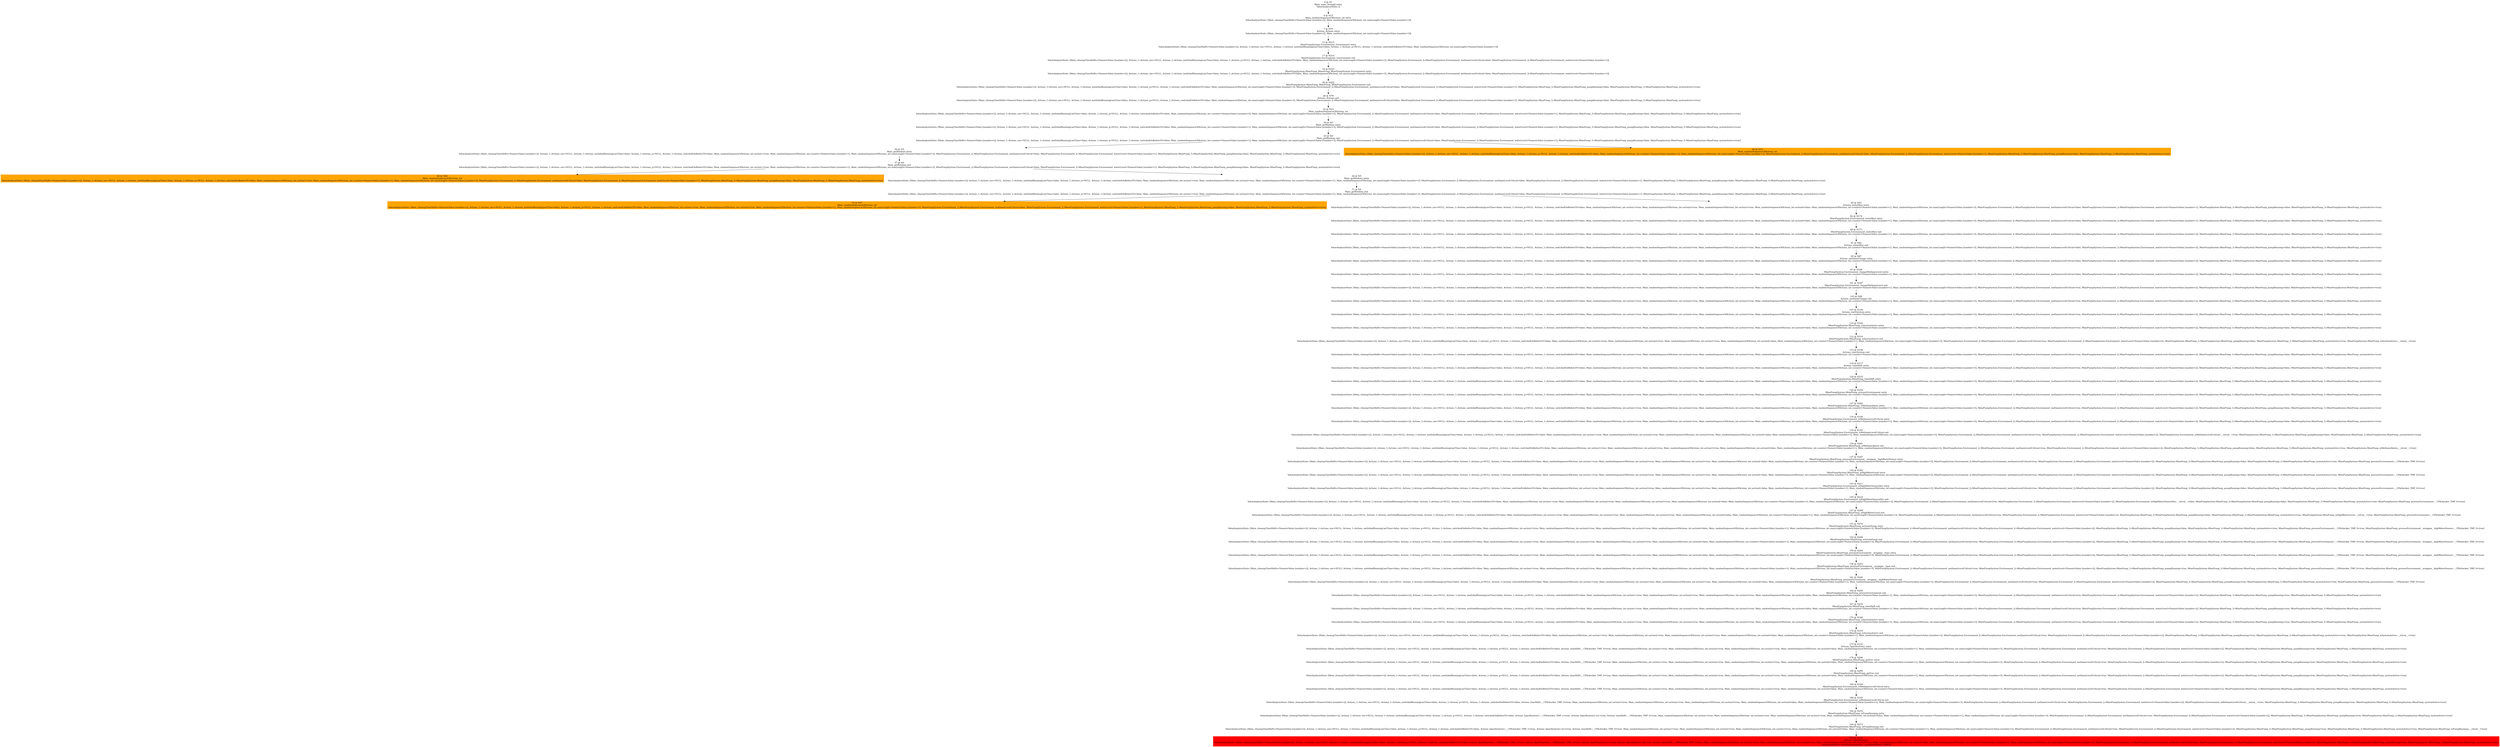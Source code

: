 digraph ARG {
node [style="filled" shape="box" color="white"]
0 [label="0 @ N1\nMain_main_String[] entry\nValueAnalysisState: []\n" id="0"]
4 [label="4 @ N15\nMain_randomSequenceOfActions_int entry\nValueAnalysisState: [Main_cleanupTimeShifts=NumericValue [number=2], Main_randomSequenceOfActions_int::maxLength=NumericValue [number=3]]\n" id="4"]
7 [label="7 @ N79\nActions_Actions entry\nValueAnalysisState: [Main_cleanupTimeShifts=NumericValue [number=2], Main_randomSequenceOfActions_int::maxLength=NumericValue [number=3]]\n" id="7"]
13 [label="13 @ N215\nMinePumpSystem.Environment_Environment entry\nValueAnalysisState: [Main_cleanupTimeShifts=NumericValue [number=2], Actions_1::Actions_env=NULL, Actions_1::Actions_methAndRunningLastTime=false, Actions_1::Actions_p=NULL, Actions_1::Actions_switchedOnBeforeTS=false, Main_randomSequenceOfActions_int::maxLength=NumericValue [number=3]]\n" id="13"]
17 [label="17 @ N214\nMinePumpSystem.Environment_Environment exit\nValueAnalysisState: [Main_cleanupTimeShifts=NumericValue [number=2], Actions_1::Actions_env=NULL, Actions_1::Actions_methAndRunningLastTime=false, Actions_1::Actions_p=NULL, Actions_1::Actions_switchedOnBeforeTS=false, Main_randomSequenceOfActions_int::maxLength=NumericValue [number=3], MinePumpSystem.Environment_2::MinePumpSystem.Environment_methaneLevelCritical=false, MinePumpSystem.Environment_2::MinePumpSystem.Environment_waterLevel=NumericValue [number=1]]\n" id="17"]
19 [label="19 @ N223\nMinePumpSystem.MinePump_MinePump_MinePumpSystem.Environment entry\nValueAnalysisState: [Main_cleanupTimeShifts=NumericValue [number=2], Actions_1::Actions_env=NULL, Actions_1::Actions_methAndRunningLastTime=false, Actions_1::Actions_p=NULL, Actions_1::Actions_switchedOnBeforeTS=false, Main_randomSequenceOfActions_int::maxLength=NumericValue [number=3], MinePumpSystem.Environment_2::MinePumpSystem.Environment_methaneLevelCritical=false, MinePumpSystem.Environment_2::MinePumpSystem.Environment_waterLevel=NumericValue [number=1]]\n" id="19"]
26 [label="26 @ N222\nMinePumpSystem.MinePump_MinePump_MinePumpSystem.Environment exit\nValueAnalysisState: [Main_cleanupTimeShifts=NumericValue [number=2], Actions_1::Actions_env=NULL, Actions_1::Actions_methAndRunningLastTime=false, Actions_1::Actions_p=NULL, Actions_1::Actions_switchedOnBeforeTS=false, Main_randomSequenceOfActions_int::maxLength=NumericValue [number=3], MinePumpSystem.Environment_2::MinePumpSystem.Environment_methaneLevelCritical=false, MinePumpSystem.Environment_2::MinePumpSystem.Environment_waterLevel=NumericValue [number=1], MinePumpSystem.MinePump_3::MinePumpSystem.MinePump_pumpRunning=false, MinePumpSystem.MinePump_3::MinePumpSystem.MinePump_systemActive=true]\n" id="26"]
28 [label="28 @ N78\nActions_Actions exit\nValueAnalysisState: [Main_cleanupTimeShifts=NumericValue [number=2], Actions_1::Actions_env=NULL, Actions_1::Actions_methAndRunningLastTime=false, Actions_1::Actions_p=NULL, Actions_1::Actions_switchedOnBeforeTS=false, Main_randomSequenceOfActions_int::maxLength=NumericValue [number=3], MinePumpSystem.Environment_2::MinePumpSystem.Environment_methaneLevelCritical=false, MinePumpSystem.Environment_2::MinePumpSystem.Environment_waterLevel=NumericValue [number=1], MinePumpSystem.MinePump_3::MinePumpSystem.MinePump_pumpRunning=false, MinePumpSystem.MinePump_3::MinePumpSystem.MinePump_systemActive=true]\n" id="28"]
32 [label="32 @ N23\nMain_randomSequenceOfActions_int\nValueAnalysisState: [Main_cleanupTimeShifts=NumericValue [number=2], Actions_1::Actions_env=NULL, Actions_1::Actions_methAndRunningLastTime=false, Actions_1::Actions_p=NULL, Actions_1::Actions_switchedOnBeforeTS=false, Main_randomSequenceOfActions_int::counter=NumericValue [number=0], Main_randomSequenceOfActions_int::maxLength=NumericValue [number=3], MinePumpSystem.Environment_2::MinePumpSystem.Environment_methaneLevelCritical=false, MinePumpSystem.Environment_2::MinePumpSystem.Environment_waterLevel=NumericValue [number=1], MinePumpSystem.MinePump_3::MinePumpSystem.MinePump_pumpRunning=false, MinePumpSystem.MinePump_3::MinePumpSystem.MinePump_systemActive=true]\n" id="32"]
36 [label="36 @ N5\nMain_getBoolean entry\nValueAnalysisState: [Main_cleanupTimeShifts=NumericValue [number=2], Actions_1::Actions_env=NULL, Actions_1::Actions_methAndRunningLastTime=false, Actions_1::Actions_p=NULL, Actions_1::Actions_switchedOnBeforeTS=false, Main_randomSequenceOfActions_int::counter=NumericValue [number=1], Main_randomSequenceOfActions_int::maxLength=NumericValue [number=3], MinePumpSystem.Environment_2::MinePumpSystem.Environment_methaneLevelCritical=false, MinePumpSystem.Environment_2::MinePumpSystem.Environment_waterLevel=NumericValue [number=1], MinePumpSystem.MinePump_3::MinePumpSystem.MinePump_pumpRunning=false, MinePumpSystem.MinePump_3::MinePumpSystem.MinePump_systemActive=true]\n" id="36"]
43 [label="43 @ N4\nMain_getBoolean exit\nValueAnalysisState: [Main_cleanupTimeShifts=NumericValue [number=2], Actions_1::Actions_env=NULL, Actions_1::Actions_methAndRunningLastTime=false, Actions_1::Actions_p=NULL, Actions_1::Actions_switchedOnBeforeTS=false, Main_randomSequenceOfActions_int::counter=NumericValue [number=1], Main_randomSequenceOfActions_int::maxLength=NumericValue [number=3], MinePumpSystem.Environment_2::MinePumpSystem.Environment_methaneLevelCritical=false, MinePumpSystem.Environment_2::MinePumpSystem.Environment_waterLevel=NumericValue [number=1], MinePumpSystem.MinePump_3::MinePumpSystem.MinePump_pumpRunning=false, MinePumpSystem.MinePump_3::MinePumpSystem.MinePump_systemActive=true]\n" id="43"]
50 [label="50 @ N5\nMain_getBoolean entry\nValueAnalysisState: [Main_cleanupTimeShifts=NumericValue [number=2], Actions_1::Actions_env=NULL, Actions_1::Actions_methAndRunningLastTime=false, Actions_1::Actions_p=NULL, Actions_1::Actions_switchedOnBeforeTS=false, Main_randomSequenceOfActions_int::action1=true, Main_randomSequenceOfActions_int::counter=NumericValue [number=1], Main_randomSequenceOfActions_int::maxLength=NumericValue [number=3], MinePumpSystem.Environment_2::MinePumpSystem.Environment_methaneLevelCritical=false, MinePumpSystem.Environment_2::MinePumpSystem.Environment_waterLevel=NumericValue [number=1], MinePumpSystem.MinePump_3::MinePumpSystem.MinePump_pumpRunning=false, MinePumpSystem.MinePump_3::MinePumpSystem.MinePump_systemActive=true]\n" id="50"]
57 [label="57 @ N4\nMain_getBoolean exit\nValueAnalysisState: [Main_cleanupTimeShifts=NumericValue [number=2], Actions_1::Actions_env=NULL, Actions_1::Actions_methAndRunningLastTime=false, Actions_1::Actions_p=NULL, Actions_1::Actions_switchedOnBeforeTS=false, Main_randomSequenceOfActions_int::action1=true, Main_randomSequenceOfActions_int::counter=NumericValue [number=1], Main_randomSequenceOfActions_int::maxLength=NumericValue [number=3], MinePumpSystem.Environment_2::MinePumpSystem.Environment_methaneLevelCritical=false, MinePumpSystem.Environment_2::MinePumpSystem.Environment_waterLevel=NumericValue [number=1], MinePumpSystem.MinePump_3::MinePumpSystem.MinePump_pumpRunning=false, MinePumpSystem.MinePump_3::MinePumpSystem.MinePump_systemActive=true]\n" id="57"]
60 [fillcolor="orange" label="60 @ N40\nMain_randomSequenceOfActions_int\nValueAnalysisState: [Main_cleanupTimeShifts=NumericValue [number=2], Actions_1::Actions_env=NULL, Actions_1::Actions_methAndRunningLastTime=false, Actions_1::Actions_p=NULL, Actions_1::Actions_switchedOnBeforeTS=false, Main_randomSequenceOfActions_int::action1=true, Main_randomSequenceOfActions_int::counter=NumericValue [number=1], Main_randomSequenceOfActions_int::maxLength=NumericValue [number=3], MinePumpSystem.Environment_2::MinePumpSystem.Environment_methaneLevelCritical=false, MinePumpSystem.Environment_2::MinePumpSystem.Environment_waterLevel=NumericValue [number=1], MinePumpSystem.MinePump_3::MinePumpSystem.MinePump_pumpRunning=false, MinePumpSystem.MinePump_3::MinePumpSystem.MinePump_systemActive=true]\n" id="60"]
64 [label="64 @ N5\nMain_getBoolean entry\nValueAnalysisState: [Main_cleanupTimeShifts=NumericValue [number=2], Actions_1::Actions_env=NULL, Actions_1::Actions_methAndRunningLastTime=false, Actions_1::Actions_p=NULL, Actions_1::Actions_switchedOnBeforeTS=false, Main_randomSequenceOfActions_int::action1=true, Main_randomSequenceOfActions_int::action2=true, Main_randomSequenceOfActions_int::counter=NumericValue [number=1], Main_randomSequenceOfActions_int::maxLength=NumericValue [number=3], MinePumpSystem.Environment_2::MinePumpSystem.Environment_methaneLevelCritical=false, MinePumpSystem.Environment_2::MinePumpSystem.Environment_waterLevel=NumericValue [number=1], MinePumpSystem.MinePump_3::MinePumpSystem.MinePump_pumpRunning=false, MinePumpSystem.MinePump_3::MinePumpSystem.MinePump_systemActive=true]\n" id="64"]
71 [label="71 @ N4\nMain_getBoolean exit\nValueAnalysisState: [Main_cleanupTimeShifts=NumericValue [number=2], Actions_1::Actions_env=NULL, Actions_1::Actions_methAndRunningLastTime=false, Actions_1::Actions_p=NULL, Actions_1::Actions_switchedOnBeforeTS=false, Main_randomSequenceOfActions_int::action1=true, Main_randomSequenceOfActions_int::action2=true, Main_randomSequenceOfActions_int::counter=NumericValue [number=1], Main_randomSequenceOfActions_int::maxLength=NumericValue [number=3], MinePumpSystem.Environment_2::MinePumpSystem.Environment_methaneLevelCritical=false, MinePumpSystem.Environment_2::MinePumpSystem.Environment_waterLevel=NumericValue [number=1], MinePumpSystem.MinePump_3::MinePumpSystem.MinePump_pumpRunning=false, MinePumpSystem.MinePump_3::MinePumpSystem.MinePump_systemActive=true]\n" id="71"]
74 [fillcolor="orange" label="74 @ N47\nMain_randomSequenceOfActions_int\nValueAnalysisState: [Main_cleanupTimeShifts=NumericValue [number=2], Actions_1::Actions_env=NULL, Actions_1::Actions_methAndRunningLastTime=false, Actions_1::Actions_p=NULL, Actions_1::Actions_switchedOnBeforeTS=false, Main_randomSequenceOfActions_int::action1=true, Main_randomSequenceOfActions_int::action2=true, Main_randomSequenceOfActions_int::counter=NumericValue [number=1], Main_randomSequenceOfActions_int::maxLength=NumericValue [number=3], MinePumpSystem.Environment_2::MinePumpSystem.Environment_methaneLevelCritical=false, MinePumpSystem.Environment_2::MinePumpSystem.Environment_waterLevel=NumericValue [number=1], MinePumpSystem.MinePump_3::MinePumpSystem.MinePump_pumpRunning=false, MinePumpSystem.MinePump_3::MinePumpSystem.MinePump_systemActive=true]\n" id="74"]
80 [label="80 @ N93\nActions_waterRise entry\nValueAnalysisState: [Main_cleanupTimeShifts=NumericValue [number=2], Actions_1::Actions_env=NULL, Actions_1::Actions_methAndRunningLastTime=false, Actions_1::Actions_p=NULL, Actions_1::Actions_switchedOnBeforeTS=false, Main_randomSequenceOfActions_int::action1=true, Main_randomSequenceOfActions_int::action2=true, Main_randomSequenceOfActions_int::action3=true, Main_randomSequenceOfActions_int::action4=false, Main_randomSequenceOfActions_int::counter=NumericValue [number=1], Main_randomSequenceOfActions_int::maxLength=NumericValue [number=3], MinePumpSystem.Environment_2::MinePumpSystem.Environment_methaneLevelCritical=false, MinePumpSystem.Environment_2::MinePumpSystem.Environment_waterLevel=NumericValue [number=1], MinePumpSystem.MinePump_3::MinePumpSystem.MinePump_pumpRunning=false, MinePumpSystem.MinePump_3::MinePumpSystem.MinePump_systemActive=true]\n" id="80"]
82 [label="82 @ N174\nMinePumpSystem.Environment_waterRise entry\nValueAnalysisState: [Main_cleanupTimeShifts=NumericValue [number=2], Actions_1::Actions_env=NULL, Actions_1::Actions_methAndRunningLastTime=false, Actions_1::Actions_p=NULL, Actions_1::Actions_switchedOnBeforeTS=false, Main_randomSequenceOfActions_int::action1=true, Main_randomSequenceOfActions_int::action2=true, Main_randomSequenceOfActions_int::action3=true, Main_randomSequenceOfActions_int::action4=false, Main_randomSequenceOfActions_int::counter=NumericValue [number=1], Main_randomSequenceOfActions_int::maxLength=NumericValue [number=3], MinePumpSystem.Environment_2::MinePumpSystem.Environment_methaneLevelCritical=false, MinePumpSystem.Environment_2::MinePumpSystem.Environment_waterLevel=NumericValue [number=1], MinePumpSystem.MinePump_3::MinePumpSystem.MinePump_pumpRunning=false, MinePumpSystem.MinePump_3::MinePumpSystem.MinePump_systemActive=true]\n" id="82"]
89 [label="89 @ N173\nMinePumpSystem.Environment_waterRise exit\nValueAnalysisState: [Main_cleanupTimeShifts=NumericValue [number=2], Actions_1::Actions_env=NULL, Actions_1::Actions_methAndRunningLastTime=false, Actions_1::Actions_p=NULL, Actions_1::Actions_switchedOnBeforeTS=false, Main_randomSequenceOfActions_int::action1=true, Main_randomSequenceOfActions_int::action2=true, Main_randomSequenceOfActions_int::action3=true, Main_randomSequenceOfActions_int::action4=false, Main_randomSequenceOfActions_int::counter=NumericValue [number=1], Main_randomSequenceOfActions_int::maxLength=NumericValue [number=3], MinePumpSystem.Environment_2::MinePumpSystem.Environment_methaneLevelCritical=false, MinePumpSystem.Environment_2::MinePumpSystem.Environment_waterLevel=NumericValue [number=2], MinePumpSystem.MinePump_3::MinePumpSystem.MinePump_pumpRunning=false, MinePumpSystem.MinePump_3::MinePumpSystem.MinePump_systemActive=true]\n" id="89"]
91 [label="91 @ N92\nActions_waterRise exit\nValueAnalysisState: [Main_cleanupTimeShifts=NumericValue [number=2], Actions_1::Actions_env=NULL, Actions_1::Actions_methAndRunningLastTime=false, Actions_1::Actions_p=NULL, Actions_1::Actions_switchedOnBeforeTS=false, Main_randomSequenceOfActions_int::action1=true, Main_randomSequenceOfActions_int::action2=true, Main_randomSequenceOfActions_int::action3=true, Main_randomSequenceOfActions_int::action4=false, Main_randomSequenceOfActions_int::counter=NumericValue [number=1], Main_randomSequenceOfActions_int::maxLength=NumericValue [number=3], MinePumpSystem.Environment_2::MinePumpSystem.Environment_methaneLevelCritical=false, MinePumpSystem.Environment_2::MinePumpSystem.Environment_waterLevel=NumericValue [number=2], MinePumpSystem.MinePump_3::MinePumpSystem.MinePump_pumpRunning=false, MinePumpSystem.MinePump_3::MinePumpSystem.MinePump_systemActive=true]\n" id="91"]
95 [label="95 @ N97\nActions_methaneChange entry\nValueAnalysisState: [Main_cleanupTimeShifts=NumericValue [number=2], Actions_1::Actions_env=NULL, Actions_1::Actions_methAndRunningLastTime=false, Actions_1::Actions_p=NULL, Actions_1::Actions_switchedOnBeforeTS=false, Main_randomSequenceOfActions_int::action1=true, Main_randomSequenceOfActions_int::action2=true, Main_randomSequenceOfActions_int::action3=true, Main_randomSequenceOfActions_int::action4=false, Main_randomSequenceOfActions_int::counter=NumericValue [number=1], Main_randomSequenceOfActions_int::maxLength=NumericValue [number=3], MinePumpSystem.Environment_2::MinePumpSystem.Environment_methaneLevelCritical=false, MinePumpSystem.Environment_2::MinePumpSystem.Environment_waterLevel=NumericValue [number=2], MinePumpSystem.MinePump_3::MinePumpSystem.MinePump_pumpRunning=false, MinePumpSystem.MinePump_3::MinePumpSystem.MinePump_systemActive=true]\n" id="95"]
97 [label="97 @ N188\nMinePumpSystem.Environment_changeMethaneLevel entry\nValueAnalysisState: [Main_cleanupTimeShifts=NumericValue [number=2], Actions_1::Actions_env=NULL, Actions_1::Actions_methAndRunningLastTime=false, Actions_1::Actions_p=NULL, Actions_1::Actions_switchedOnBeforeTS=false, Main_randomSequenceOfActions_int::action1=true, Main_randomSequenceOfActions_int::action2=true, Main_randomSequenceOfActions_int::action3=true, Main_randomSequenceOfActions_int::action4=false, Main_randomSequenceOfActions_int::counter=NumericValue [number=1], Main_randomSequenceOfActions_int::maxLength=NumericValue [number=3], MinePumpSystem.Environment_2::MinePumpSystem.Environment_methaneLevelCritical=false, MinePumpSystem.Environment_2::MinePumpSystem.Environment_waterLevel=NumericValue [number=2], MinePumpSystem.MinePump_3::MinePumpSystem.MinePump_pumpRunning=false, MinePumpSystem.MinePump_3::MinePumpSystem.MinePump_systemActive=true]\n" id="97"]
101 [label="101 @ N187\nMinePumpSystem.Environment_changeMethaneLevel exit\nValueAnalysisState: [Main_cleanupTimeShifts=NumericValue [number=2], Actions_1::Actions_env=NULL, Actions_1::Actions_methAndRunningLastTime=false, Actions_1::Actions_p=NULL, Actions_1::Actions_switchedOnBeforeTS=false, Main_randomSequenceOfActions_int::action1=true, Main_randomSequenceOfActions_int::action2=true, Main_randomSequenceOfActions_int::action3=true, Main_randomSequenceOfActions_int::action4=false, Main_randomSequenceOfActions_int::counter=NumericValue [number=1], Main_randomSequenceOfActions_int::maxLength=NumericValue [number=3], MinePumpSystem.Environment_2::MinePumpSystem.Environment_methaneLevelCritical=true, MinePumpSystem.Environment_2::MinePumpSystem.Environment_waterLevel=NumericValue [number=2], MinePumpSystem.MinePump_3::MinePumpSystem.MinePump_pumpRunning=false, MinePumpSystem.MinePump_3::MinePumpSystem.MinePump_systemActive=true]\n" id="101"]
103 [label="103 @ N96\nActions_methaneChange exit\nValueAnalysisState: [Main_cleanupTimeShifts=NumericValue [number=2], Actions_1::Actions_env=NULL, Actions_1::Actions_methAndRunningLastTime=false, Actions_1::Actions_p=NULL, Actions_1::Actions_switchedOnBeforeTS=false, Main_randomSequenceOfActions_int::action1=true, Main_randomSequenceOfActions_int::action2=true, Main_randomSequenceOfActions_int::action3=true, Main_randomSequenceOfActions_int::action4=false, Main_randomSequenceOfActions_int::counter=NumericValue [number=1], Main_randomSequenceOfActions_int::maxLength=NumericValue [number=3], MinePumpSystem.Environment_2::MinePumpSystem.Environment_methaneLevelCritical=true, MinePumpSystem.Environment_2::MinePumpSystem.Environment_waterLevel=NumericValue [number=2], MinePumpSystem.MinePump_3::MinePumpSystem.MinePump_pumpRunning=false, MinePumpSystem.MinePump_3::MinePumpSystem.MinePump_systemActive=true]\n" id="103"]
107 [label="107 @ N109\nActions_startSystem entry\nValueAnalysisState: [Main_cleanupTimeShifts=NumericValue [number=2], Actions_1::Actions_env=NULL, Actions_1::Actions_methAndRunningLastTime=false, Actions_1::Actions_p=NULL, Actions_1::Actions_switchedOnBeforeTS=false, Main_randomSequenceOfActions_int::action1=true, Main_randomSequenceOfActions_int::action2=true, Main_randomSequenceOfActions_int::action3=true, Main_randomSequenceOfActions_int::action4=false, Main_randomSequenceOfActions_int::counter=NumericValue [number=1], Main_randomSequenceOfActions_int::maxLength=NumericValue [number=3], MinePumpSystem.Environment_2::MinePumpSystem.Environment_methaneLevelCritical=true, MinePumpSystem.Environment_2::MinePumpSystem.Environment_waterLevel=NumericValue [number=2], MinePumpSystem.MinePump_3::MinePumpSystem.MinePump_pumpRunning=false, MinePumpSystem.MinePump_3::MinePumpSystem.MinePump_systemActive=true]\n" id="107"]
110 [label="110 @ N320\nMinePumpSystem.MinePump_isSystemActive entry\nValueAnalysisState: [Main_cleanupTimeShifts=NumericValue [number=2], Actions_1::Actions_env=NULL, Actions_1::Actions_methAndRunningLastTime=false, Actions_1::Actions_p=NULL, Actions_1::Actions_switchedOnBeforeTS=false, Main_randomSequenceOfActions_int::action1=true, Main_randomSequenceOfActions_int::action2=true, Main_randomSequenceOfActions_int::action3=true, Main_randomSequenceOfActions_int::action4=false, Main_randomSequenceOfActions_int::counter=NumericValue [number=1], Main_randomSequenceOfActions_int::maxLength=NumericValue [number=3], MinePumpSystem.Environment_2::MinePumpSystem.Environment_methaneLevelCritical=true, MinePumpSystem.Environment_2::MinePumpSystem.Environment_waterLevel=NumericValue [number=2], MinePumpSystem.MinePump_3::MinePumpSystem.MinePump_pumpRunning=false, MinePumpSystem.MinePump_3::MinePumpSystem.MinePump_systemActive=true]\n" id="110"]
112 [label="112 @ N319\nMinePumpSystem.MinePump_isSystemActive exit\nValueAnalysisState: [Main_cleanupTimeShifts=NumericValue [number=2], Actions_1::Actions_env=NULL, Actions_1::Actions_methAndRunningLastTime=false, Actions_1::Actions_p=NULL, Actions_1::Actions_switchedOnBeforeTS=false, Main_randomSequenceOfActions_int::action1=true, Main_randomSequenceOfActions_int::action2=true, Main_randomSequenceOfActions_int::action3=true, Main_randomSequenceOfActions_int::action4=false, Main_randomSequenceOfActions_int::counter=NumericValue [number=1], Main_randomSequenceOfActions_int::maxLength=NumericValue [number=3], MinePumpSystem.Environment_2::MinePumpSystem.Environment_methaneLevelCritical=true, MinePumpSystem.Environment_2::MinePumpSystem.Environment_waterLevel=NumericValue [number=2], MinePumpSystem.MinePump_3::MinePumpSystem.MinePump_pumpRunning=false, MinePumpSystem.MinePump_3::MinePumpSystem.MinePump_systemActive=true, MinePumpSystem.MinePump_isSystemActive::__retval__=true]\n" id="112"]
115 [label="115 @ N108\nActions_startSystem exit\nValueAnalysisState: [Main_cleanupTimeShifts=NumericValue [number=2], Actions_1::Actions_env=NULL, Actions_1::Actions_methAndRunningLastTime=false, Actions_1::Actions_p=NULL, Actions_1::Actions_switchedOnBeforeTS=false, Main_randomSequenceOfActions_int::action1=true, Main_randomSequenceOfActions_int::action2=true, Main_randomSequenceOfActions_int::action3=true, Main_randomSequenceOfActions_int::action4=false, Main_randomSequenceOfActions_int::counter=NumericValue [number=1], Main_randomSequenceOfActions_int::maxLength=NumericValue [number=3], MinePumpSystem.Environment_2::MinePumpSystem.Environment_methaneLevelCritical=true, MinePumpSystem.Environment_2::MinePumpSystem.Environment_waterLevel=NumericValue [number=2], MinePumpSystem.MinePump_3::MinePumpSystem.MinePump_pumpRunning=false, MinePumpSystem.MinePump_3::MinePumpSystem.MinePump_systemActive=true]\n" id="115"]
118 [label="118 @ N117\nActions_timeShift entry\nValueAnalysisState: [Main_cleanupTimeShifts=NumericValue [number=2], Actions_1::Actions_env=NULL, Actions_1::Actions_methAndRunningLastTime=false, Actions_1::Actions_p=NULL, Actions_1::Actions_switchedOnBeforeTS=false, Main_randomSequenceOfActions_int::action1=true, Main_randomSequenceOfActions_int::action2=true, Main_randomSequenceOfActions_int::action3=true, Main_randomSequenceOfActions_int::action4=false, Main_randomSequenceOfActions_int::counter=NumericValue [number=1], Main_randomSequenceOfActions_int::maxLength=NumericValue [number=3], MinePumpSystem.Environment_2::MinePumpSystem.Environment_methaneLevelCritical=true, MinePumpSystem.Environment_2::MinePumpSystem.Environment_waterLevel=NumericValue [number=2], MinePumpSystem.MinePump_3::MinePumpSystem.MinePump_pumpRunning=false, MinePumpSystem.MinePump_3::MinePumpSystem.MinePump_systemActive=true]\n" id="118"]
120 [label="120 @ N235\nMinePumpSystem.MinePump_timeShift entry\nValueAnalysisState: [Main_cleanupTimeShifts=NumericValue [number=2], Actions_1::Actions_env=NULL, Actions_1::Actions_methAndRunningLastTime=false, Actions_1::Actions_p=NULL, Actions_1::Actions_switchedOnBeforeTS=false, Main_randomSequenceOfActions_int::action1=true, Main_randomSequenceOfActions_int::action2=true, Main_randomSequenceOfActions_int::action3=true, Main_randomSequenceOfActions_int::action4=false, Main_randomSequenceOfActions_int::counter=NumericValue [number=1], Main_randomSequenceOfActions_int::maxLength=NumericValue [number=3], MinePumpSystem.Environment_2::MinePumpSystem.Environment_methaneLevelCritical=true, MinePumpSystem.Environment_2::MinePumpSystem.Environment_waterLevel=NumericValue [number=2], MinePumpSystem.MinePump_3::MinePumpSystem.MinePump_pumpRunning=false, MinePumpSystem.MinePump_3::MinePumpSystem.MinePump_systemActive=true]\n" id="120"]
124 [label="124 @ N259\nMinePumpSystem.MinePump_processEnvironment entry\nValueAnalysisState: [Main_cleanupTimeShifts=NumericValue [number=2], Actions_1::Actions_env=NULL, Actions_1::Actions_methAndRunningLastTime=false, Actions_1::Actions_p=NULL, Actions_1::Actions_switchedOnBeforeTS=false, Main_randomSequenceOfActions_int::action1=true, Main_randomSequenceOfActions_int::action2=true, Main_randomSequenceOfActions_int::action3=true, Main_randomSequenceOfActions_int::action4=false, Main_randomSequenceOfActions_int::counter=NumericValue [number=1], Main_randomSequenceOfActions_int::maxLength=NumericValue [number=3], MinePumpSystem.Environment_2::MinePumpSystem.Environment_methaneLevelCritical=true, MinePumpSystem.Environment_2::MinePumpSystem.Environment_waterLevel=NumericValue [number=2], MinePumpSystem.MinePump_3::MinePumpSystem.MinePump_pumpRunning=false, MinePumpSystem.MinePump_3::MinePumpSystem.MinePump_systemActive=true]\n" id="124"]
127 [label="127 @ N282\nMinePumpSystem.MinePump_isMethaneAlarm entry\nValueAnalysisState: [Main_cleanupTimeShifts=NumericValue [number=2], Actions_1::Actions_env=NULL, Actions_1::Actions_methAndRunningLastTime=false, Actions_1::Actions_p=NULL, Actions_1::Actions_switchedOnBeforeTS=false, Main_randomSequenceOfActions_int::action1=true, Main_randomSequenceOfActions_int::action2=true, Main_randomSequenceOfActions_int::action3=true, Main_randomSequenceOfActions_int::action4=false, Main_randomSequenceOfActions_int::counter=NumericValue [number=1], Main_randomSequenceOfActions_int::maxLength=NumericValue [number=3], MinePumpSystem.Environment_2::MinePumpSystem.Environment_methaneLevelCritical=true, MinePumpSystem.Environment_2::MinePumpSystem.Environment_waterLevel=NumericValue [number=2], MinePumpSystem.MinePump_3::MinePumpSystem.MinePump_pumpRunning=false, MinePumpSystem.MinePump_3::MinePumpSystem.MinePump_systemActive=true]\n" id="127"]
130 [label="130 @ N194\nMinePumpSystem.Environment_isMethaneLevelCritical entry\nValueAnalysisState: [Main_cleanupTimeShifts=NumericValue [number=2], Actions_1::Actions_env=NULL, Actions_1::Actions_methAndRunningLastTime=false, Actions_1::Actions_p=NULL, Actions_1::Actions_switchedOnBeforeTS=false, Main_randomSequenceOfActions_int::action1=true, Main_randomSequenceOfActions_int::action2=true, Main_randomSequenceOfActions_int::action3=true, Main_randomSequenceOfActions_int::action4=false, Main_randomSequenceOfActions_int::counter=NumericValue [number=1], Main_randomSequenceOfActions_int::maxLength=NumericValue [number=3], MinePumpSystem.Environment_2::MinePumpSystem.Environment_methaneLevelCritical=true, MinePumpSystem.Environment_2::MinePumpSystem.Environment_waterLevel=NumericValue [number=2], MinePumpSystem.MinePump_3::MinePumpSystem.MinePump_pumpRunning=false, MinePumpSystem.MinePump_3::MinePumpSystem.MinePump_systemActive=true]\n" id="130"]
132 [label="132 @ N193\nMinePumpSystem.Environment_isMethaneLevelCritical exit\nValueAnalysisState: [Main_cleanupTimeShifts=NumericValue [number=2], Actions_1::Actions_env=NULL, Actions_1::Actions_methAndRunningLastTime=false, Actions_1::Actions_p=NULL, Actions_1::Actions_switchedOnBeforeTS=false, Main_randomSequenceOfActions_int::action1=true, Main_randomSequenceOfActions_int::action2=true, Main_randomSequenceOfActions_int::action3=true, Main_randomSequenceOfActions_int::action4=false, Main_randomSequenceOfActions_int::counter=NumericValue [number=1], Main_randomSequenceOfActions_int::maxLength=NumericValue [number=3], MinePumpSystem.Environment_2::MinePumpSystem.Environment_methaneLevelCritical=true, MinePumpSystem.Environment_2::MinePumpSystem.Environment_waterLevel=NumericValue [number=2], MinePumpSystem.Environment_isMethaneLevelCritical::__retval__=true, MinePumpSystem.MinePump_3::MinePumpSystem.MinePump_pumpRunning=false, MinePumpSystem.MinePump_3::MinePumpSystem.MinePump_systemActive=true]\n" id="132"]
134 [label="134 @ N281\nMinePumpSystem.MinePump_isMethaneAlarm exit\nValueAnalysisState: [Main_cleanupTimeShifts=NumericValue [number=2], Actions_1::Actions_env=NULL, Actions_1::Actions_methAndRunningLastTime=false, Actions_1::Actions_p=NULL, Actions_1::Actions_switchedOnBeforeTS=false, Main_randomSequenceOfActions_int::action1=true, Main_randomSequenceOfActions_int::action2=true, Main_randomSequenceOfActions_int::action3=true, Main_randomSequenceOfActions_int::action4=false, Main_randomSequenceOfActions_int::counter=NumericValue [number=1], Main_randomSequenceOfActions_int::maxLength=NumericValue [number=3], MinePumpSystem.Environment_2::MinePumpSystem.Environment_methaneLevelCritical=true, MinePumpSystem.Environment_2::MinePumpSystem.Environment_waterLevel=NumericValue [number=2], MinePumpSystem.MinePump_3::MinePumpSystem.MinePump_pumpRunning=false, MinePumpSystem.MinePump_3::MinePumpSystem.MinePump_systemActive=true, MinePumpSystem.MinePump_isMethaneAlarm::__retval__=true]\n" id="134"]
137 [label="137 @ N247\nMinePumpSystem.MinePump_processEnvironment__wrappee__highWaterSensor entry\nValueAnalysisState: [Main_cleanupTimeShifts=NumericValue [number=2], Actions_1::Actions_env=NULL, Actions_1::Actions_methAndRunningLastTime=false, Actions_1::Actions_p=NULL, Actions_1::Actions_switchedOnBeforeTS=false, Main_randomSequenceOfActions_int::action1=true, Main_randomSequenceOfActions_int::action2=true, Main_randomSequenceOfActions_int::action3=true, Main_randomSequenceOfActions_int::action4=false, Main_randomSequenceOfActions_int::counter=NumericValue [number=1], Main_randomSequenceOfActions_int::maxLength=NumericValue [number=3], MinePumpSystem.Environment_2::MinePumpSystem.Environment_methaneLevelCritical=true, MinePumpSystem.Environment_2::MinePumpSystem.Environment_waterLevel=NumericValue [number=2], MinePumpSystem.MinePump_3::MinePumpSystem.MinePump_pumpRunning=false, MinePumpSystem.MinePump_3::MinePumpSystem.MinePump_systemActive=true, MinePumpSystem.MinePump_processEnvironment::__CPAchecker_TMP_0=true]\n" id="137"]
140 [label="140 @ N300\nMinePumpSystem.MinePump_isHighWaterLevel entry\nValueAnalysisState: [Main_cleanupTimeShifts=NumericValue [number=2], Actions_1::Actions_env=NULL, Actions_1::Actions_methAndRunningLastTime=false, Actions_1::Actions_p=NULL, Actions_1::Actions_switchedOnBeforeTS=false, Main_randomSequenceOfActions_int::action1=true, Main_randomSequenceOfActions_int::action2=true, Main_randomSequenceOfActions_int::action3=true, Main_randomSequenceOfActions_int::action4=false, Main_randomSequenceOfActions_int::counter=NumericValue [number=1], Main_randomSequenceOfActions_int::maxLength=NumericValue [number=3], MinePumpSystem.Environment_2::MinePumpSystem.Environment_methaneLevelCritical=true, MinePumpSystem.Environment_2::MinePumpSystem.Environment_waterLevel=NumericValue [number=2], MinePumpSystem.MinePump_3::MinePumpSystem.MinePump_pumpRunning=false, MinePumpSystem.MinePump_3::MinePumpSystem.MinePump_systemActive=true, MinePumpSystem.MinePump_processEnvironment::__CPAchecker_TMP_0=true]\n" id="140"]
143 [label="143 @ N211\nMinePumpSystem.Environment_isHighWaterSensorDry entry\nValueAnalysisState: [Main_cleanupTimeShifts=NumericValue [number=2], Actions_1::Actions_env=NULL, Actions_1::Actions_methAndRunningLastTime=false, Actions_1::Actions_p=NULL, Actions_1::Actions_switchedOnBeforeTS=false, Main_randomSequenceOfActions_int::action1=true, Main_randomSequenceOfActions_int::action2=true, Main_randomSequenceOfActions_int::action3=true, Main_randomSequenceOfActions_int::action4=false, Main_randomSequenceOfActions_int::counter=NumericValue [number=1], Main_randomSequenceOfActions_int::maxLength=NumericValue [number=3], MinePumpSystem.Environment_2::MinePumpSystem.Environment_methaneLevelCritical=true, MinePumpSystem.Environment_2::MinePumpSystem.Environment_waterLevel=NumericValue [number=2], MinePumpSystem.MinePump_3::MinePumpSystem.MinePump_pumpRunning=false, MinePumpSystem.MinePump_3::MinePumpSystem.MinePump_systemActive=true, MinePumpSystem.MinePump_processEnvironment::__CPAchecker_TMP_0=true]\n" id="143"]
145 [label="145 @ N210\nMinePumpSystem.Environment_isHighWaterSensorDry exit\nValueAnalysisState: [Main_cleanupTimeShifts=NumericValue [number=2], Actions_1::Actions_env=NULL, Actions_1::Actions_methAndRunningLastTime=false, Actions_1::Actions_p=NULL, Actions_1::Actions_switchedOnBeforeTS=false, Main_randomSequenceOfActions_int::action1=true, Main_randomSequenceOfActions_int::action2=true, Main_randomSequenceOfActions_int::action3=true, Main_randomSequenceOfActions_int::action4=false, Main_randomSequenceOfActions_int::counter=NumericValue [number=1], Main_randomSequenceOfActions_int::maxLength=NumericValue [number=3], MinePumpSystem.Environment_2::MinePumpSystem.Environment_methaneLevelCritical=true, MinePumpSystem.Environment_2::MinePumpSystem.Environment_waterLevel=NumericValue [number=2], MinePumpSystem.Environment_isHighWaterSensorDry::__retval__=false, MinePumpSystem.MinePump_3::MinePumpSystem.MinePump_pumpRunning=false, MinePumpSystem.MinePump_3::MinePumpSystem.MinePump_systemActive=true, MinePumpSystem.MinePump_processEnvironment::__CPAchecker_TMP_0=true]\n" id="145"]
147 [label="147 @ N299\nMinePumpSystem.MinePump_isHighWaterLevel exit\nValueAnalysisState: [Main_cleanupTimeShifts=NumericValue [number=2], Actions_1::Actions_env=NULL, Actions_1::Actions_methAndRunningLastTime=false, Actions_1::Actions_p=NULL, Actions_1::Actions_switchedOnBeforeTS=false, Main_randomSequenceOfActions_int::action1=true, Main_randomSequenceOfActions_int::action2=true, Main_randomSequenceOfActions_int::action3=true, Main_randomSequenceOfActions_int::action4=false, Main_randomSequenceOfActions_int::counter=NumericValue [number=1], Main_randomSequenceOfActions_int::maxLength=NumericValue [number=3], MinePumpSystem.Environment_2::MinePumpSystem.Environment_methaneLevelCritical=true, MinePumpSystem.Environment_2::MinePumpSystem.Environment_waterLevel=NumericValue [number=2], MinePumpSystem.MinePump_3::MinePumpSystem.MinePump_pumpRunning=false, MinePumpSystem.MinePump_3::MinePumpSystem.MinePump_systemActive=true, MinePumpSystem.MinePump_isHighWaterLevel::__retval__=true, MinePumpSystem.MinePump_processEnvironment::__CPAchecker_TMP_0=true]\n" id="147"]
151 [label="151 @ N270\nMinePumpSystem.MinePump_activatePump entry\nValueAnalysisState: [Main_cleanupTimeShifts=NumericValue [number=2], Actions_1::Actions_env=NULL, Actions_1::Actions_methAndRunningLastTime=false, Actions_1::Actions_p=NULL, Actions_1::Actions_switchedOnBeforeTS=false, Main_randomSequenceOfActions_int::action1=true, Main_randomSequenceOfActions_int::action2=true, Main_randomSequenceOfActions_int::action3=true, Main_randomSequenceOfActions_int::action4=false, Main_randomSequenceOfActions_int::counter=NumericValue [number=1], Main_randomSequenceOfActions_int::maxLength=NumericValue [number=3], MinePumpSystem.Environment_2::MinePumpSystem.Environment_methaneLevelCritical=true, MinePumpSystem.Environment_2::MinePumpSystem.Environment_waterLevel=NumericValue [number=2], MinePumpSystem.MinePump_3::MinePumpSystem.MinePump_pumpRunning=false, MinePumpSystem.MinePump_3::MinePumpSystem.MinePump_systemActive=true, MinePumpSystem.MinePump_processEnvironment::__CPAchecker_TMP_0=true, MinePumpSystem.MinePump_processEnvironment__wrappee__highWaterSensor::__CPAchecker_TMP_0=true]\n" id="151"]
154 [label="154 @ N269\nMinePumpSystem.MinePump_activatePump exit\nValueAnalysisState: [Main_cleanupTimeShifts=NumericValue [number=2], Actions_1::Actions_env=NULL, Actions_1::Actions_methAndRunningLastTime=false, Actions_1::Actions_p=NULL, Actions_1::Actions_switchedOnBeforeTS=false, Main_randomSequenceOfActions_int::action1=true, Main_randomSequenceOfActions_int::action2=true, Main_randomSequenceOfActions_int::action3=true, Main_randomSequenceOfActions_int::action4=false, Main_randomSequenceOfActions_int::counter=NumericValue [number=1], Main_randomSequenceOfActions_int::maxLength=NumericValue [number=3], MinePumpSystem.Environment_2::MinePumpSystem.Environment_methaneLevelCritical=true, MinePumpSystem.Environment_2::MinePumpSystem.Environment_waterLevel=NumericValue [number=2], MinePumpSystem.MinePump_3::MinePumpSystem.MinePump_pumpRunning=true, MinePumpSystem.MinePump_3::MinePumpSystem.MinePump_systemActive=true, MinePumpSystem.MinePump_processEnvironment::__CPAchecker_TMP_0=true, MinePumpSystem.MinePump_processEnvironment__wrappee__highWaterSensor::__CPAchecker_TMP_0=true]\n" id="154"]
156 [label="156 @ N244\nMinePumpSystem.MinePump_processEnvironment__wrappee__base entry\nValueAnalysisState: [Main_cleanupTimeShifts=NumericValue [number=2], Actions_1::Actions_env=NULL, Actions_1::Actions_methAndRunningLastTime=false, Actions_1::Actions_p=NULL, Actions_1::Actions_switchedOnBeforeTS=false, Main_randomSequenceOfActions_int::action1=true, Main_randomSequenceOfActions_int::action2=true, Main_randomSequenceOfActions_int::action3=true, Main_randomSequenceOfActions_int::action4=false, Main_randomSequenceOfActions_int::counter=NumericValue [number=1], Main_randomSequenceOfActions_int::maxLength=NumericValue [number=3], MinePumpSystem.Environment_2::MinePumpSystem.Environment_methaneLevelCritical=true, MinePumpSystem.Environment_2::MinePumpSystem.Environment_waterLevel=NumericValue [number=2], MinePumpSystem.MinePump_3::MinePumpSystem.MinePump_pumpRunning=true, MinePumpSystem.MinePump_3::MinePumpSystem.MinePump_systemActive=true, MinePumpSystem.MinePump_processEnvironment::__CPAchecker_TMP_0=true, MinePumpSystem.MinePump_processEnvironment__wrappee__highWaterSensor::__CPAchecker_TMP_0=true]\n" id="156"]
158 [label="158 @ N243\nMinePumpSystem.MinePump_processEnvironment__wrappee__base exit\nValueAnalysisState: [Main_cleanupTimeShifts=NumericValue [number=2], Actions_1::Actions_env=NULL, Actions_1::Actions_methAndRunningLastTime=false, Actions_1::Actions_p=NULL, Actions_1::Actions_switchedOnBeforeTS=false, Main_randomSequenceOfActions_int::action1=true, Main_randomSequenceOfActions_int::action2=true, Main_randomSequenceOfActions_int::action3=true, Main_randomSequenceOfActions_int::action4=false, Main_randomSequenceOfActions_int::counter=NumericValue [number=1], Main_randomSequenceOfActions_int::maxLength=NumericValue [number=3], MinePumpSystem.Environment_2::MinePumpSystem.Environment_methaneLevelCritical=true, MinePumpSystem.Environment_2::MinePumpSystem.Environment_waterLevel=NumericValue [number=2], MinePumpSystem.MinePump_3::MinePumpSystem.MinePump_pumpRunning=true, MinePumpSystem.MinePump_3::MinePumpSystem.MinePump_systemActive=true, MinePumpSystem.MinePump_processEnvironment::__CPAchecker_TMP_0=true, MinePumpSystem.MinePump_processEnvironment__wrappee__highWaterSensor::__CPAchecker_TMP_0=true]\n" id="158"]
161 [label="161 @ N246\nMinePumpSystem.MinePump_processEnvironment__wrappee__highWaterSensor exit\nValueAnalysisState: [Main_cleanupTimeShifts=NumericValue [number=2], Actions_1::Actions_env=NULL, Actions_1::Actions_methAndRunningLastTime=false, Actions_1::Actions_p=NULL, Actions_1::Actions_switchedOnBeforeTS=false, Main_randomSequenceOfActions_int::action1=true, Main_randomSequenceOfActions_int::action2=true, Main_randomSequenceOfActions_int::action3=true, Main_randomSequenceOfActions_int::action4=false, Main_randomSequenceOfActions_int::counter=NumericValue [number=1], Main_randomSequenceOfActions_int::maxLength=NumericValue [number=3], MinePumpSystem.Environment_2::MinePumpSystem.Environment_methaneLevelCritical=true, MinePumpSystem.Environment_2::MinePumpSystem.Environment_waterLevel=NumericValue [number=2], MinePumpSystem.MinePump_3::MinePumpSystem.MinePump_pumpRunning=true, MinePumpSystem.MinePump_3::MinePumpSystem.MinePump_systemActive=true, MinePumpSystem.MinePump_processEnvironment::__CPAchecker_TMP_0=true]\n" id="161"]
164 [label="164 @ N258\nMinePumpSystem.MinePump_processEnvironment exit\nValueAnalysisState: [Main_cleanupTimeShifts=NumericValue [number=2], Actions_1::Actions_env=NULL, Actions_1::Actions_methAndRunningLastTime=false, Actions_1::Actions_p=NULL, Actions_1::Actions_switchedOnBeforeTS=false, Main_randomSequenceOfActions_int::action1=true, Main_randomSequenceOfActions_int::action2=true, Main_randomSequenceOfActions_int::action3=true, Main_randomSequenceOfActions_int::action4=false, Main_randomSequenceOfActions_int::counter=NumericValue [number=1], Main_randomSequenceOfActions_int::maxLength=NumericValue [number=3], MinePumpSystem.Environment_2::MinePumpSystem.Environment_methaneLevelCritical=true, MinePumpSystem.Environment_2::MinePumpSystem.Environment_waterLevel=NumericValue [number=2], MinePumpSystem.MinePump_3::MinePumpSystem.MinePump_pumpRunning=true, MinePumpSystem.MinePump_3::MinePumpSystem.MinePump_systemActive=true]\n" id="164"]
167 [label="167 @ N234\nMinePumpSystem.MinePump_timeShift exit\nValueAnalysisState: [Main_cleanupTimeShifts=NumericValue [number=2], Actions_1::Actions_env=NULL, Actions_1::Actions_methAndRunningLastTime=false, Actions_1::Actions_p=NULL, Actions_1::Actions_switchedOnBeforeTS=false, Main_randomSequenceOfActions_int::action1=true, Main_randomSequenceOfActions_int::action2=true, Main_randomSequenceOfActions_int::action3=true, Main_randomSequenceOfActions_int::action4=false, Main_randomSequenceOfActions_int::counter=NumericValue [number=1], Main_randomSequenceOfActions_int::maxLength=NumericValue [number=3], MinePumpSystem.Environment_2::MinePumpSystem.Environment_methaneLevelCritical=true, MinePumpSystem.Environment_2::MinePumpSystem.Environment_waterLevel=NumericValue [number=2], MinePumpSystem.MinePump_3::MinePumpSystem.MinePump_pumpRunning=true, MinePumpSystem.MinePump_3::MinePumpSystem.MinePump_systemActive=true]\n" id="167"]
170 [label="170 @ N320\nMinePumpSystem.MinePump_isSystemActive entry\nValueAnalysisState: [Main_cleanupTimeShifts=NumericValue [number=2], Actions_1::Actions_env=NULL, Actions_1::Actions_methAndRunningLastTime=false, Actions_1::Actions_p=NULL, Actions_1::Actions_switchedOnBeforeTS=false, Main_randomSequenceOfActions_int::action1=true, Main_randomSequenceOfActions_int::action2=true, Main_randomSequenceOfActions_int::action3=true, Main_randomSequenceOfActions_int::action4=false, Main_randomSequenceOfActions_int::counter=NumericValue [number=1], Main_randomSequenceOfActions_int::maxLength=NumericValue [number=3], MinePumpSystem.Environment_2::MinePumpSystem.Environment_methaneLevelCritical=true, MinePumpSystem.Environment_2::MinePumpSystem.Environment_waterLevel=NumericValue [number=2], MinePumpSystem.MinePump_3::MinePumpSystem.MinePump_pumpRunning=true, MinePumpSystem.MinePump_3::MinePumpSystem.MinePump_systemActive=true]\n" id="170"]
172 [label="172 @ N319\nMinePumpSystem.MinePump_isSystemActive exit\nValueAnalysisState: [Main_cleanupTimeShifts=NumericValue [number=2], Actions_1::Actions_env=NULL, Actions_1::Actions_methAndRunningLastTime=false, Actions_1::Actions_p=NULL, Actions_1::Actions_switchedOnBeforeTS=false, Main_randomSequenceOfActions_int::action1=true, Main_randomSequenceOfActions_int::action2=true, Main_randomSequenceOfActions_int::action3=true, Main_randomSequenceOfActions_int::action4=false, Main_randomSequenceOfActions_int::counter=NumericValue [number=1], Main_randomSequenceOfActions_int::maxLength=NumericValue [number=3], MinePumpSystem.Environment_2::MinePumpSystem.Environment_methaneLevelCritical=true, MinePumpSystem.Environment_2::MinePumpSystem.Environment_waterLevel=NumericValue [number=2], MinePumpSystem.MinePump_3::MinePumpSystem.MinePump_pumpRunning=true, MinePumpSystem.MinePump_3::MinePumpSystem.MinePump_systemActive=true, MinePumpSystem.MinePump_isSystemActive::__retval__=true]\n" id="172"]
175 [label="175 @ N132\nActions_Specification1 entry\nValueAnalysisState: [Main_cleanupTimeShifts=NumericValue [number=2], Actions_1::Actions_env=NULL, Actions_1::Actions_methAndRunningLastTime=false, Actions_1::Actions_p=NULL, Actions_1::Actions_switchedOnBeforeTS=false, Actions_timeShift::__CPAchecker_TMP_0=true, Main_randomSequenceOfActions_int::action1=true, Main_randomSequenceOfActions_int::action2=true, Main_randomSequenceOfActions_int::action3=true, Main_randomSequenceOfActions_int::action4=false, Main_randomSequenceOfActions_int::counter=NumericValue [number=1], Main_randomSequenceOfActions_int::maxLength=NumericValue [number=3], MinePumpSystem.Environment_2::MinePumpSystem.Environment_methaneLevelCritical=true, MinePumpSystem.Environment_2::MinePumpSystem.Environment_waterLevel=NumericValue [number=2], MinePumpSystem.MinePump_3::MinePumpSystem.MinePump_pumpRunning=true, MinePumpSystem.MinePump_3::MinePumpSystem.MinePump_systemActive=true]\n" id="175"]
178 [label="178 @ N296\nMinePumpSystem.MinePump_getEnv entry\nValueAnalysisState: [Main_cleanupTimeShifts=NumericValue [number=2], Actions_1::Actions_env=NULL, Actions_1::Actions_methAndRunningLastTime=false, Actions_1::Actions_p=NULL, Actions_1::Actions_switchedOnBeforeTS=false, Actions_timeShift::__CPAchecker_TMP_0=true, Main_randomSequenceOfActions_int::action1=true, Main_randomSequenceOfActions_int::action2=true, Main_randomSequenceOfActions_int::action3=true, Main_randomSequenceOfActions_int::action4=false, Main_randomSequenceOfActions_int::counter=NumericValue [number=1], Main_randomSequenceOfActions_int::maxLength=NumericValue [number=3], MinePumpSystem.Environment_2::MinePumpSystem.Environment_methaneLevelCritical=true, MinePumpSystem.Environment_2::MinePumpSystem.Environment_waterLevel=NumericValue [number=2], MinePumpSystem.MinePump_3::MinePumpSystem.MinePump_pumpRunning=true, MinePumpSystem.MinePump_3::MinePumpSystem.MinePump_systemActive=true]\n" id="178"]
180 [label="180 @ N295\nMinePumpSystem.MinePump_getEnv exit\nValueAnalysisState: [Main_cleanupTimeShifts=NumericValue [number=2], Actions_1::Actions_env=NULL, Actions_1::Actions_methAndRunningLastTime=false, Actions_1::Actions_p=NULL, Actions_1::Actions_switchedOnBeforeTS=false, Actions_timeShift::__CPAchecker_TMP_0=true, Main_randomSequenceOfActions_int::action1=true, Main_randomSequenceOfActions_int::action2=true, Main_randomSequenceOfActions_int::action3=true, Main_randomSequenceOfActions_int::action4=false, Main_randomSequenceOfActions_int::counter=NumericValue [number=1], Main_randomSequenceOfActions_int::maxLength=NumericValue [number=3], MinePumpSystem.Environment_2::MinePumpSystem.Environment_methaneLevelCritical=true, MinePumpSystem.Environment_2::MinePumpSystem.Environment_waterLevel=NumericValue [number=2], MinePumpSystem.MinePump_3::MinePumpSystem.MinePump_pumpRunning=true, MinePumpSystem.MinePump_3::MinePumpSystem.MinePump_systemActive=true]\n" id="180"]
184 [label="184 @ N194\nMinePumpSystem.Environment_isMethaneLevelCritical entry\nValueAnalysisState: [Main_cleanupTimeShifts=NumericValue [number=2], Actions_1::Actions_env=NULL, Actions_1::Actions_methAndRunningLastTime=false, Actions_1::Actions_p=NULL, Actions_1::Actions_switchedOnBeforeTS=false, Actions_timeShift::__CPAchecker_TMP_0=true, Main_randomSequenceOfActions_int::action1=true, Main_randomSequenceOfActions_int::action2=true, Main_randomSequenceOfActions_int::action3=true, Main_randomSequenceOfActions_int::action4=false, Main_randomSequenceOfActions_int::counter=NumericValue [number=1], Main_randomSequenceOfActions_int::maxLength=NumericValue [number=3], MinePumpSystem.Environment_2::MinePumpSystem.Environment_methaneLevelCritical=true, MinePumpSystem.Environment_2::MinePumpSystem.Environment_waterLevel=NumericValue [number=2], MinePumpSystem.MinePump_3::MinePumpSystem.MinePump_pumpRunning=true, MinePumpSystem.MinePump_3::MinePumpSystem.MinePump_systemActive=true]\n" id="184"]
186 [label="186 @ N193\nMinePumpSystem.Environment_isMethaneLevelCritical exit\nValueAnalysisState: [Main_cleanupTimeShifts=NumericValue [number=2], Actions_1::Actions_env=NULL, Actions_1::Actions_methAndRunningLastTime=false, Actions_1::Actions_p=NULL, Actions_1::Actions_switchedOnBeforeTS=false, Actions_timeShift::__CPAchecker_TMP_0=true, Main_randomSequenceOfActions_int::action1=true, Main_randomSequenceOfActions_int::action2=true, Main_randomSequenceOfActions_int::action3=true, Main_randomSequenceOfActions_int::action4=false, Main_randomSequenceOfActions_int::counter=NumericValue [number=1], Main_randomSequenceOfActions_int::maxLength=NumericValue [number=3], MinePumpSystem.Environment_2::MinePumpSystem.Environment_methaneLevelCritical=true, MinePumpSystem.Environment_2::MinePumpSystem.Environment_waterLevel=NumericValue [number=2], MinePumpSystem.Environment_isMethaneLevelCritical::__retval__=true, MinePumpSystem.MinePump_3::MinePumpSystem.MinePump_pumpRunning=true, MinePumpSystem.MinePump_3::MinePumpSystem.MinePump_systemActive=true]\n" id="186"]
192 [label="192 @ N274\nMinePumpSystem.MinePump_isPumpRunning entry\nValueAnalysisState: [Main_cleanupTimeShifts=NumericValue [number=2], Actions_1::Actions_env=NULL, Actions_1::Actions_methAndRunningLastTime=false, Actions_1::Actions_p=NULL, Actions_1::Actions_switchedOnBeforeTS=false, Actions_Specification1::__CPAchecker_TMP_1=true, Actions_Specification1::b1=true, Actions_timeShift::__CPAchecker_TMP_0=true, Main_randomSequenceOfActions_int::action1=true, Main_randomSequenceOfActions_int::action2=true, Main_randomSequenceOfActions_int::action3=true, Main_randomSequenceOfActions_int::action4=false, Main_randomSequenceOfActions_int::counter=NumericValue [number=1], Main_randomSequenceOfActions_int::maxLength=NumericValue [number=3], MinePumpSystem.Environment_2::MinePumpSystem.Environment_methaneLevelCritical=true, MinePumpSystem.Environment_2::MinePumpSystem.Environment_waterLevel=NumericValue [number=2], MinePumpSystem.MinePump_3::MinePumpSystem.MinePump_pumpRunning=true, MinePumpSystem.MinePump_3::MinePumpSystem.MinePump_systemActive=true]\n" id="192"]
194 [label="194 @ N273\nMinePumpSystem.MinePump_isPumpRunning exit\nValueAnalysisState: [Main_cleanupTimeShifts=NumericValue [number=2], Actions_1::Actions_env=NULL, Actions_1::Actions_methAndRunningLastTime=false, Actions_1::Actions_p=NULL, Actions_1::Actions_switchedOnBeforeTS=false, Actions_Specification1::__CPAchecker_TMP_1=true, Actions_Specification1::b1=true, Actions_timeShift::__CPAchecker_TMP_0=true, Main_randomSequenceOfActions_int::action1=true, Main_randomSequenceOfActions_int::action2=true, Main_randomSequenceOfActions_int::action3=true, Main_randomSequenceOfActions_int::action4=false, Main_randomSequenceOfActions_int::counter=NumericValue [number=1], Main_randomSequenceOfActions_int::maxLength=NumericValue [number=3], MinePumpSystem.Environment_2::MinePumpSystem.Environment_methaneLevelCritical=true, MinePumpSystem.Environment_2::MinePumpSystem.Environment_waterLevel=NumericValue [number=2], MinePumpSystem.MinePump_3::MinePumpSystem.MinePump_pumpRunning=true, MinePumpSystem.MinePump_3::MinePumpSystem.MinePump_systemActive=true, MinePumpSystem.MinePump_isPumpRunning::__retval__=true]\n" id="194"]
202 [fillcolor="red" label="202 @ N158\nActions_Specification1\nValueAnalysisState: [Main_cleanupTimeShifts=NumericValue [number=2], Actions_1::Actions_env=NULL, Actions_1::Actions_methAndRunningLastTime=false, Actions_1::Actions_p=NULL, Actions_1::Actions_switchedOnBeforeTS=false, Actions_Specification1::__CPAchecker_TMP_1=true, Actions_Specification1::__CPAchecker_TMP_2=true, Actions_Specification1::b1=true, Actions_Specification1::b2=true, Actions_timeShift::__CPAchecker_TMP_0=true, Main_randomSequenceOfActions_int::action1=true, Main_randomSequenceOfActions_int::action2=true, Main_randomSequenceOfActions_int::action3=true, Main_randomSequenceOfActions_int::action4=false, Main_randomSequenceOfActions_int::counter=NumericValue [number=1], Main_randomSequenceOfActions_int::maxLength=NumericValue [number=3], MinePumpSystem.Environment_2::MinePumpSystem.Environment_methaneLevelCritical=true, MinePumpSystem.Environment_2::MinePumpSystem.Environment_waterLevel=NumericValue [number=2], MinePumpSystem.MinePump_3::MinePumpSystem.MinePump_pumpRunning=true, MinePumpSystem.MinePump_3::MinePumpSystem.MinePump_systemActive=true]\n AutomatonState: AssertionAutomaton: _predefinedState_ERROR\n" id="202"]
46 [fillcolor="orange" label="46 @ N33\nMain_randomSequenceOfActions_int\nValueAnalysisState: [Main_cleanupTimeShifts=NumericValue [number=2], Actions_1::Actions_env=NULL, Actions_1::Actions_methAndRunningLastTime=false, Actions_1::Actions_p=NULL, Actions_1::Actions_switchedOnBeforeTS=false, Main_randomSequenceOfActions_int::counter=NumericValue [number=1], Main_randomSequenceOfActions_int::maxLength=NumericValue [number=3], MinePumpSystem.Environment_2::MinePumpSystem.Environment_methaneLevelCritical=false, MinePumpSystem.Environment_2::MinePumpSystem.Environment_waterLevel=NumericValue [number=1], MinePumpSystem.MinePump_3::MinePumpSystem.MinePump_pumpRunning=false, MinePumpSystem.MinePump_3::MinePumpSystem.MinePump_systemActive=true]\n" id="46"]
0 -> 4 []
4 -> 7 []
7 -> 13 []
13 -> 17 []
17 -> 19 []
19 -> 26 []
26 -> 28 []
28 -> 32 []
32 -> 36 []
36 -> 43 []
43 -> 46 []
43 -> 50 []
50 -> 57 []
57 -> 64 []
57 -> 60 []
64 -> 71 []
71 -> 80 []
71 -> 74 []
80 -> 82 []
82 -> 89 []
89 -> 91 []
91 -> 95 []
95 -> 97 []
97 -> 101 []
101 -> 103 []
103 -> 107 []
107 -> 110 []
110 -> 112 []
112 -> 115 []
115 -> 118 []
118 -> 120 []
120 -> 124 []
124 -> 127 []
127 -> 130 []
130 -> 132 []
132 -> 134 []
134 -> 137 []
137 -> 140 []
140 -> 143 []
143 -> 145 []
145 -> 147 []
147 -> 151 []
151 -> 154 []
154 -> 156 []
156 -> 158 []
158 -> 161 []
161 -> 164 []
164 -> 167 []
167 -> 170 []
170 -> 172 []
172 -> 175 []
175 -> 178 []
178 -> 180 []
180 -> 184 []
184 -> 186 []
186 -> 192 []
192 -> 194 []
194 -> 202 []
}

